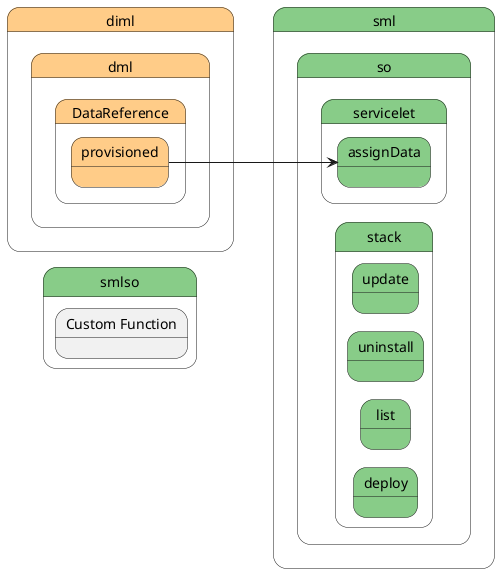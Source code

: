 @startuml
left to right direction


state "sml" as sml #88cc88 {
state "so" as smlso #88cc88 {
}
}


state "smlso" as pstatename #88cc88 {
    state "Custom Function" as sofunction {
    }
}

        state "sml" as sml #88cc88 {
state "so" as smlso #88cc88 {
state "servicelet" as smlsoservicelet #88cc88 {
state "assigndata" as smlsoserviceletassigndata #88cc88 {
}
}
}
}


        state "sml" as sml #88cc88 {
state "so" as smlso #88cc88 {
state "stack" as smlsostack #88cc88 {
state "deploy" as smlsostackdeploy #88cc88 {
}
}
}
}


        state "sml" as sml #88cc88 {
state "so" as smlso #88cc88 {
state "stack" as smlsostack #88cc88 {
state "list" as smlsostacklist #88cc88 {
}
}
}
}


        state "sml" as sml #88cc88 {
state "so" as smlso #88cc88 {
state "stack" as smlsostack #88cc88 {
state "uninstall" as smlsostackuninstall #88cc88 {
}
}
}
}


        state "sml" as sml #88cc88 {
state "so" as smlso #88cc88 {
state "stack" as smlsostack #88cc88 {
state "update" as smlsostackupdate #88cc88 {
}
}
}
}




        state "diml" as diml #ffcc88 {
state "dml" as dimldml #ffcc88 {
state "DataReference" as dimldmldatareference #ffcc88 {
state "provisioned" as dimldmldatareferenceprovisioned #ffcc88 {
}
}
}
}

        
    state "sml" as sml #88cc88 {
state "so" as smlso #88cc88 {
state "servicelet" as smlsoservicelet #88cc88 {
state "assignData" as smlsoserviceletassigndata #88cc88 {
}
}
}
}

    dimldmldatareferenceprovisioned ---> smlsoserviceletassigndata
  



@enduml
